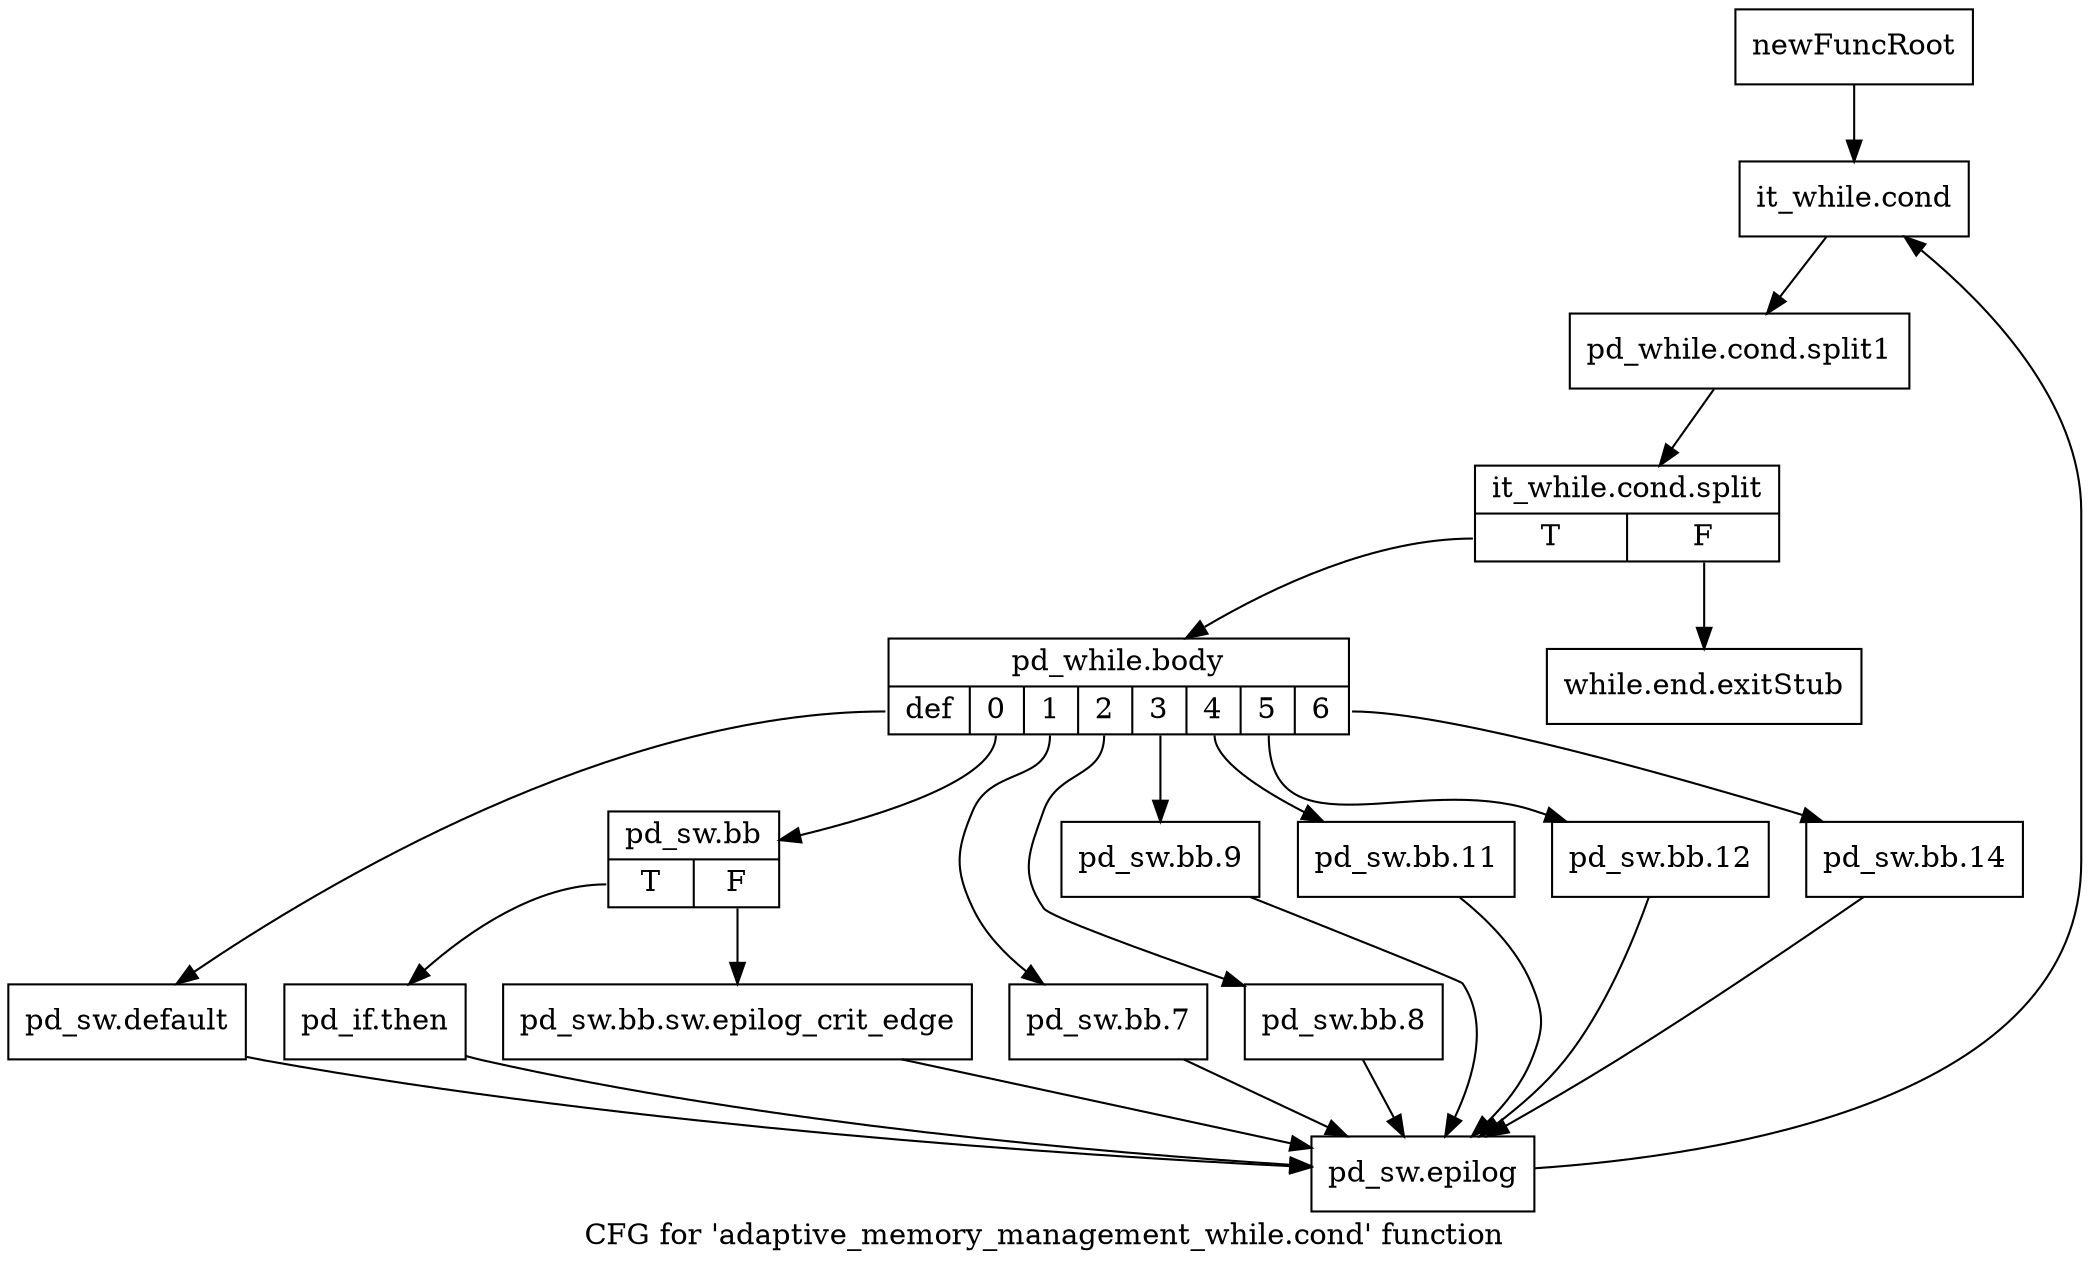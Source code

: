 digraph "CFG for 'adaptive_memory_management_while.cond' function" {
	label="CFG for 'adaptive_memory_management_while.cond' function";

	Node0x2554c90 [shape=record,label="{newFuncRoot}"];
	Node0x2554c90 -> Node0x2554d30;
	Node0x2554ce0 [shape=record,label="{while.end.exitStub}"];
	Node0x2554d30 [shape=record,label="{it_while.cond}"];
	Node0x2554d30 -> Node0x34f3bb0;
	Node0x34f3bb0 [shape=record,label="{pd_while.cond.split1}"];
	Node0x34f3bb0 -> Node0x36585b0;
	Node0x36585b0 [shape=record,label="{it_while.cond.split|{<s0>T|<s1>F}}"];
	Node0x36585b0:s0 -> Node0x2554d80;
	Node0x36585b0:s1 -> Node0x2554ce0;
	Node0x2554d80 [shape=record,label="{pd_while.body|{<s0>def|<s1>0|<s2>1|<s3>2|<s4>3|<s5>4|<s6>5|<s7>6}}"];
	Node0x2554d80:s0 -> Node0x25550a0;
	Node0x2554d80:s1 -> Node0x2554fb0;
	Node0x2554d80:s2 -> Node0x2554f60;
	Node0x2554d80:s3 -> Node0x2554f10;
	Node0x2554d80:s4 -> Node0x2554ec0;
	Node0x2554d80:s5 -> Node0x2554e70;
	Node0x2554d80:s6 -> Node0x2554e20;
	Node0x2554d80:s7 -> Node0x2554dd0;
	Node0x2554dd0 [shape=record,label="{pd_sw.bb.14}"];
	Node0x2554dd0 -> Node0x25550f0;
	Node0x2554e20 [shape=record,label="{pd_sw.bb.12}"];
	Node0x2554e20 -> Node0x25550f0;
	Node0x2554e70 [shape=record,label="{pd_sw.bb.11}"];
	Node0x2554e70 -> Node0x25550f0;
	Node0x2554ec0 [shape=record,label="{pd_sw.bb.9}"];
	Node0x2554ec0 -> Node0x25550f0;
	Node0x2554f10 [shape=record,label="{pd_sw.bb.8}"];
	Node0x2554f10 -> Node0x25550f0;
	Node0x2554f60 [shape=record,label="{pd_sw.bb.7}"];
	Node0x2554f60 -> Node0x25550f0;
	Node0x2554fb0 [shape=record,label="{pd_sw.bb|{<s0>T|<s1>F}}"];
	Node0x2554fb0:s0 -> Node0x2555050;
	Node0x2554fb0:s1 -> Node0x2555000;
	Node0x2555000 [shape=record,label="{pd_sw.bb.sw.epilog_crit_edge}"];
	Node0x2555000 -> Node0x25550f0;
	Node0x2555050 [shape=record,label="{pd_if.then}"];
	Node0x2555050 -> Node0x25550f0;
	Node0x25550a0 [shape=record,label="{pd_sw.default}"];
	Node0x25550a0 -> Node0x25550f0;
	Node0x25550f0 [shape=record,label="{pd_sw.epilog}"];
	Node0x25550f0 -> Node0x2554d30;
}
